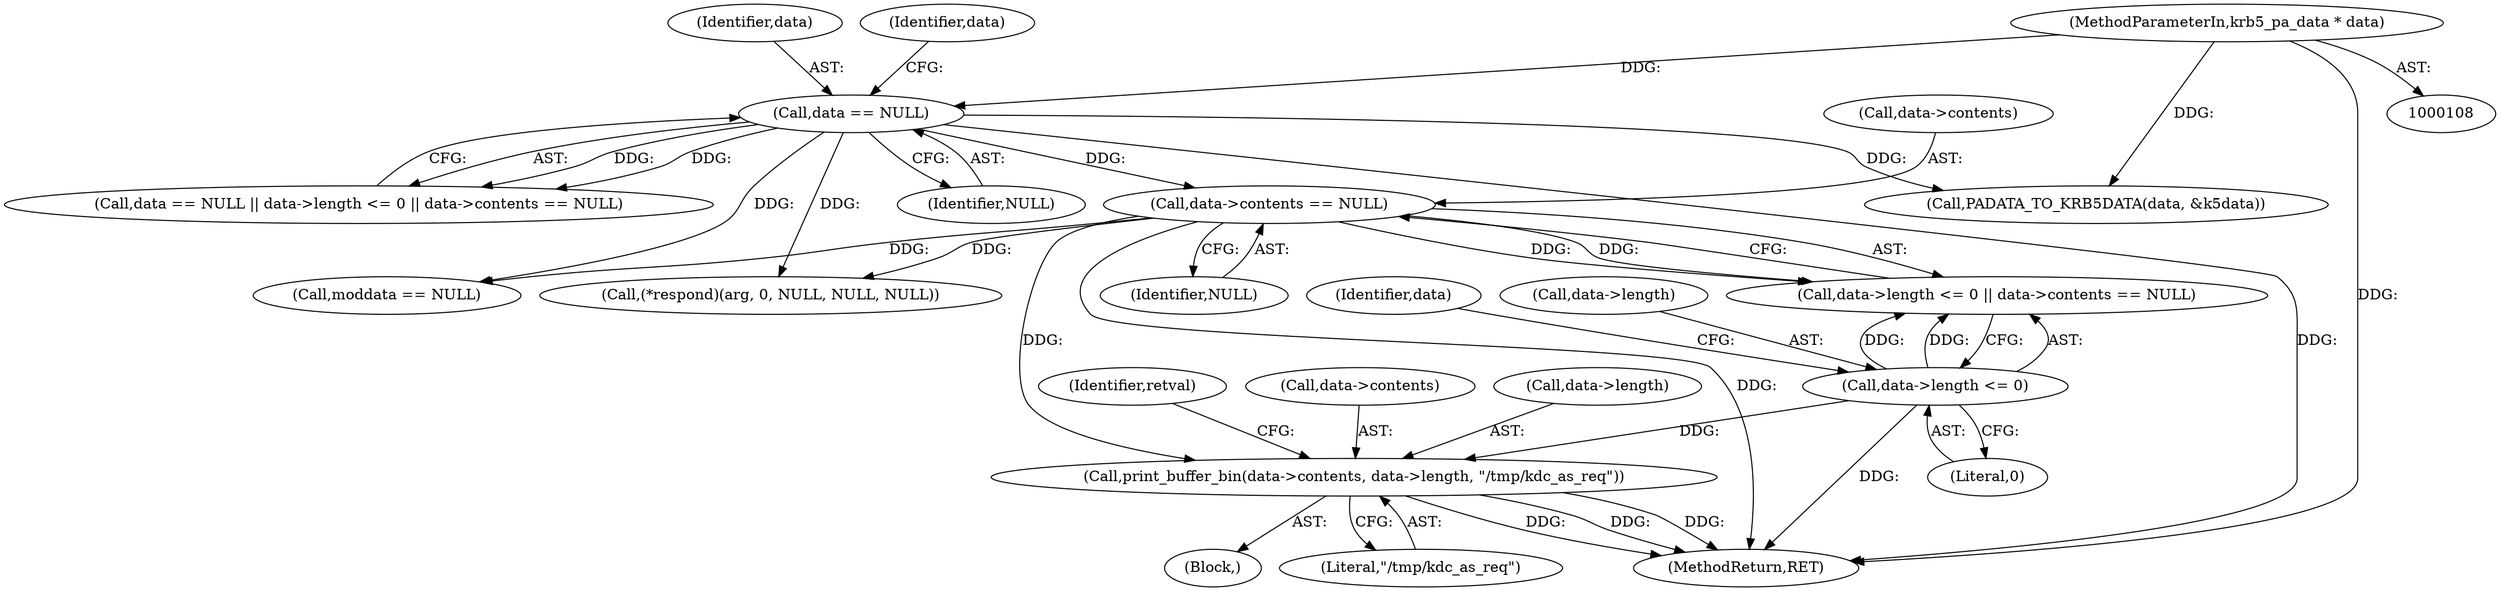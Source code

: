 digraph "0_krb5_e3b5a5e5267818c97750b266df50b6a3d4649604_1@pointer" {
"1000240" [label="(Call,print_buffer_bin(data->contents, data->length, \"/tmp/kdc_as_req\"))"];
"1000195" [label="(Call,data->contents == NULL)"];
"1000186" [label="(Call,data == NULL)"];
"1000113" [label="(MethodParameterIn,krb5_pa_data * data)"];
"1000190" [label="(Call,data->length <= 0)"];
"1000185" [label="(Call,data == NULL || data->length <= 0 || data->contents == NULL)"];
"1000240" [label="(Call,print_buffer_bin(data->contents, data->length, \"/tmp/kdc_as_req\"))"];
"1000119" [label="(Block,)"];
"1000953" [label="(MethodReturn,RET)"];
"1000197" [label="(Identifier,data)"];
"1000249" [label="(Identifier,retval)"];
"1000191" [label="(Call,data->length)"];
"1000187" [label="(Identifier,data)"];
"1000201" [label="(Call,(*respond)(arg, 0, NULL, NULL, NULL))"];
"1000194" [label="(Literal,0)"];
"1000199" [label="(Identifier,NULL)"];
"1000189" [label="(Call,data->length <= 0 || data->contents == NULL)"];
"1000247" [label="(Literal,\"/tmp/kdc_as_req\")"];
"1000209" [label="(Call,moddata == NULL)"];
"1000192" [label="(Identifier,data)"];
"1000188" [label="(Identifier,NULL)"];
"1000264" [label="(Call,PADATA_TO_KRB5DATA(data, &k5data))"];
"1000196" [label="(Call,data->contents)"];
"1000190" [label="(Call,data->length <= 0)"];
"1000195" [label="(Call,data->contents == NULL)"];
"1000113" [label="(MethodParameterIn,krb5_pa_data * data)"];
"1000241" [label="(Call,data->contents)"];
"1000186" [label="(Call,data == NULL)"];
"1000244" [label="(Call,data->length)"];
"1000240" -> "1000119"  [label="AST: "];
"1000240" -> "1000247"  [label="CFG: "];
"1000241" -> "1000240"  [label="AST: "];
"1000244" -> "1000240"  [label="AST: "];
"1000247" -> "1000240"  [label="AST: "];
"1000249" -> "1000240"  [label="CFG: "];
"1000240" -> "1000953"  [label="DDG: "];
"1000240" -> "1000953"  [label="DDG: "];
"1000240" -> "1000953"  [label="DDG: "];
"1000195" -> "1000240"  [label="DDG: "];
"1000190" -> "1000240"  [label="DDG: "];
"1000195" -> "1000189"  [label="AST: "];
"1000195" -> "1000199"  [label="CFG: "];
"1000196" -> "1000195"  [label="AST: "];
"1000199" -> "1000195"  [label="AST: "];
"1000189" -> "1000195"  [label="CFG: "];
"1000195" -> "1000953"  [label="DDG: "];
"1000195" -> "1000189"  [label="DDG: "];
"1000195" -> "1000189"  [label="DDG: "];
"1000186" -> "1000195"  [label="DDG: "];
"1000195" -> "1000201"  [label="DDG: "];
"1000195" -> "1000209"  [label="DDG: "];
"1000186" -> "1000185"  [label="AST: "];
"1000186" -> "1000188"  [label="CFG: "];
"1000187" -> "1000186"  [label="AST: "];
"1000188" -> "1000186"  [label="AST: "];
"1000192" -> "1000186"  [label="CFG: "];
"1000185" -> "1000186"  [label="CFG: "];
"1000186" -> "1000953"  [label="DDG: "];
"1000186" -> "1000185"  [label="DDG: "];
"1000186" -> "1000185"  [label="DDG: "];
"1000113" -> "1000186"  [label="DDG: "];
"1000186" -> "1000201"  [label="DDG: "];
"1000186" -> "1000209"  [label="DDG: "];
"1000186" -> "1000264"  [label="DDG: "];
"1000113" -> "1000108"  [label="AST: "];
"1000113" -> "1000953"  [label="DDG: "];
"1000113" -> "1000264"  [label="DDG: "];
"1000190" -> "1000189"  [label="AST: "];
"1000190" -> "1000194"  [label="CFG: "];
"1000191" -> "1000190"  [label="AST: "];
"1000194" -> "1000190"  [label="AST: "];
"1000197" -> "1000190"  [label="CFG: "];
"1000189" -> "1000190"  [label="CFG: "];
"1000190" -> "1000953"  [label="DDG: "];
"1000190" -> "1000189"  [label="DDG: "];
"1000190" -> "1000189"  [label="DDG: "];
}
